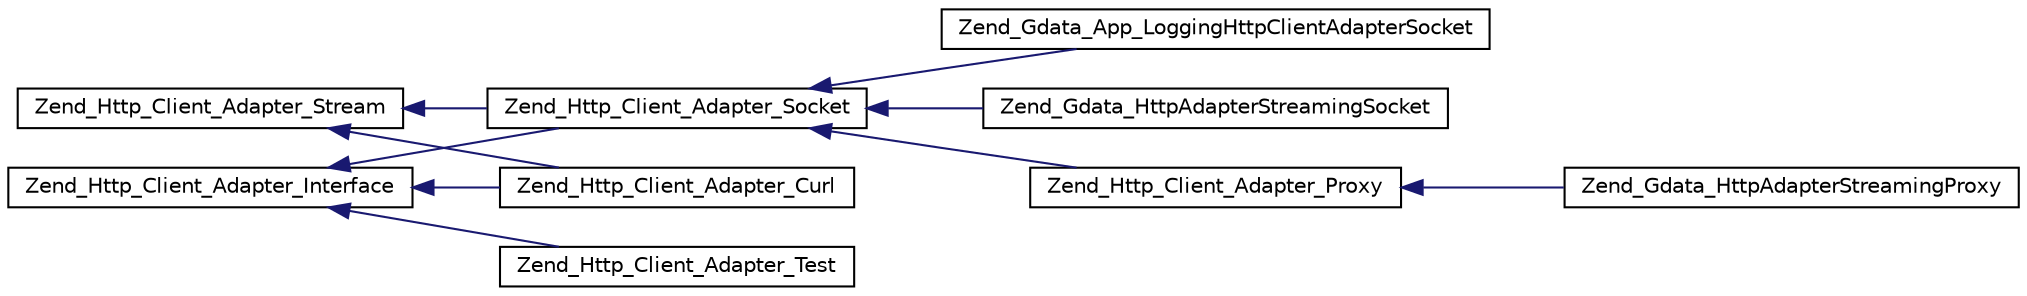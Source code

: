 digraph G
{
  edge [fontname="Helvetica",fontsize="10",labelfontname="Helvetica",labelfontsize="10"];
  node [fontname="Helvetica",fontsize="10",shape=record];
  rankdir="LR";
  Node1 [label="Zend_Http_Client_Adapter_Interface",height=0.2,width=0.4,color="black", fillcolor="white", style="filled",URL="$interface_zend___http___client___adapter___interface.html"];
  Node1 -> Node2 [dir="back",color="midnightblue",fontsize="10",style="solid",fontname="Helvetica"];
  Node2 [label="Zend_Http_Client_Adapter_Curl",height=0.2,width=0.4,color="black", fillcolor="white", style="filled",URL="$class_zend___http___client___adapter___curl.html"];
  Node1 -> Node3 [dir="back",color="midnightblue",fontsize="10",style="solid",fontname="Helvetica"];
  Node3 [label="Zend_Http_Client_Adapter_Socket",height=0.2,width=0.4,color="black", fillcolor="white", style="filled",URL="$class_zend___http___client___adapter___socket.html"];
  Node3 -> Node4 [dir="back",color="midnightblue",fontsize="10",style="solid",fontname="Helvetica"];
  Node4 [label="Zend_Gdata_App_LoggingHttpClientAdapterSocket",height=0.2,width=0.4,color="black", fillcolor="white", style="filled",URL="$class_zend___gdata___app___logging_http_client_adapter_socket.html"];
  Node3 -> Node5 [dir="back",color="midnightblue",fontsize="10",style="solid",fontname="Helvetica"];
  Node5 [label="Zend_Gdata_HttpAdapterStreamingSocket",height=0.2,width=0.4,color="black", fillcolor="white", style="filled",URL="$class_zend___gdata___http_adapter_streaming_socket.html"];
  Node3 -> Node6 [dir="back",color="midnightblue",fontsize="10",style="solid",fontname="Helvetica"];
  Node6 [label="Zend_Http_Client_Adapter_Proxy",height=0.2,width=0.4,color="black", fillcolor="white", style="filled",URL="$class_zend___http___client___adapter___proxy.html"];
  Node6 -> Node7 [dir="back",color="midnightblue",fontsize="10",style="solid",fontname="Helvetica"];
  Node7 [label="Zend_Gdata_HttpAdapterStreamingProxy",height=0.2,width=0.4,color="black", fillcolor="white", style="filled",URL="$class_zend___gdata___http_adapter_streaming_proxy.html"];
  Node1 -> Node8 [dir="back",color="midnightblue",fontsize="10",style="solid",fontname="Helvetica"];
  Node8 [label="Zend_Http_Client_Adapter_Test",height=0.2,width=0.4,color="black", fillcolor="white", style="filled",URL="$class_zend___http___client___adapter___test.html"];
  Node9 [label="Zend_Http_Client_Adapter_Stream",height=0.2,width=0.4,color="black", fillcolor="white", style="filled",URL="$interface_zend___http___client___adapter___stream.html"];
  Node9 -> Node2 [dir="back",color="midnightblue",fontsize="10",style="solid",fontname="Helvetica"];
  Node9 -> Node3 [dir="back",color="midnightblue",fontsize="10",style="solid",fontname="Helvetica"];
}

